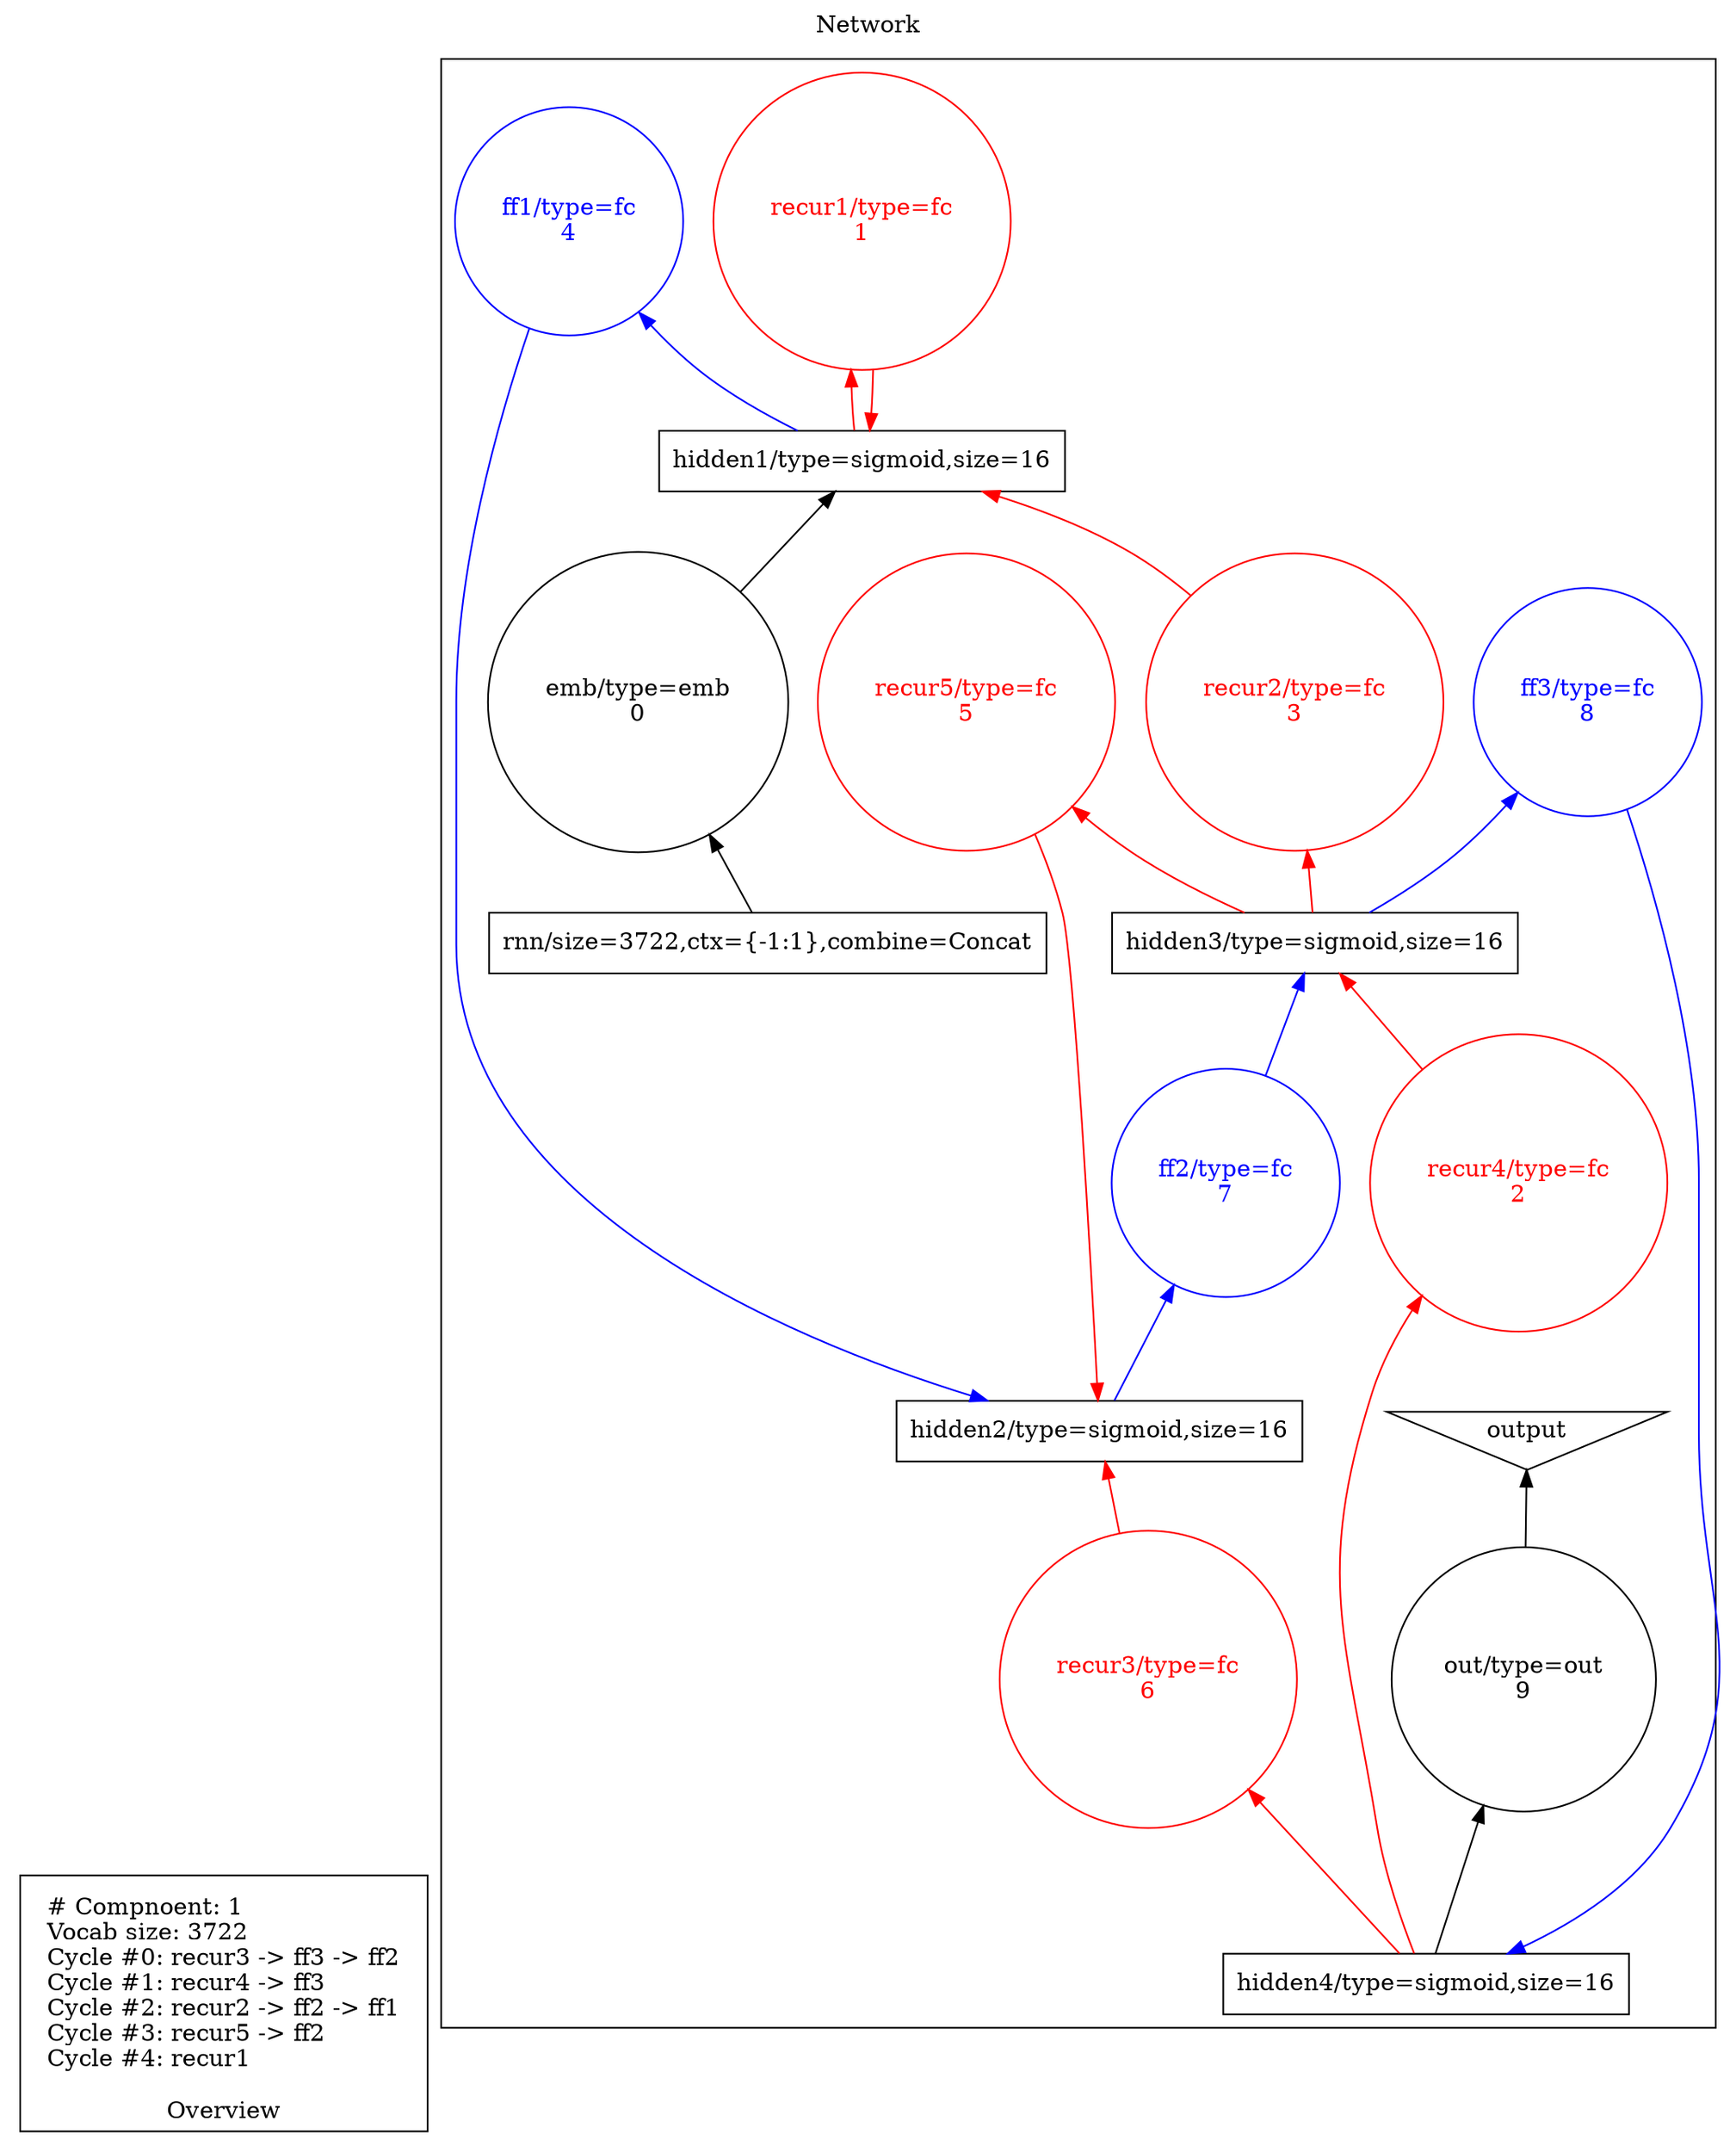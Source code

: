 digraph network {
  rankdir=BT;
  labelloc=t;
  label="Network";

  subgraph cluster_overview {
    label="Overview";
    node [shape=plaintext, style=solid];
    edge [style=invis];

    legend [label="# Compnoent: 1\lVocab size: 3722\lCycle #0: recur3 -> ff3 -> ff2\lCycle #1: recur4 -> ff3\lCycle #2: recur2 -> ff2 -> ff1\lCycle #3: recur5 -> ff2\lCycle #4: recur1\l"];
  }

  subgraph cluster_structure {
    label="";

    output [shape=triangle, orientation=180];
    node[shape=box,fixedsize=false];
    input_rnn [label="rnn/size=3722,ctx={-1:1},combine=Concat"];
    layer_rnn_hidden1 [label="hidden1/type=sigmoid,size=16"];
    layer_rnn_hidden2 [label="hidden2/type=sigmoid,size=16"];
    layer_rnn_hidden3 [label="hidden3/type=sigmoid,size=16"];
    layer_rnn_hidden4 [label="hidden4/type=sigmoid,size=16"];

    node[shape=circle];
    glue_rnn_emb [label="emb/type=emb\n0"];
    input_rnn -> glue_rnn_emb [label=""];
    glue_rnn_emb -> layer_rnn_hidden1 [label=""];

    node[color=blue,fontcolor=blue];
    edge[color=blue];
    glue_rnn_ff1 [label="ff1/type=fc\n4"];
    layer_rnn_hidden1 -> glue_rnn_ff1 [label=""];
    glue_rnn_ff1 -> layer_rnn_hidden2 [label=""];
    node[color=black,fontcolor=black];
    edge[color=black];

    node[color=blue,fontcolor=blue];
    edge[color=blue];
    glue_rnn_ff2 [label="ff2/type=fc\n7"];
    layer_rnn_hidden2 -> glue_rnn_ff2 [label=""];
    glue_rnn_ff2 -> layer_rnn_hidden3 [label=""];
    node[color=black,fontcolor=black];
    edge[color=black];

    node[color=blue,fontcolor=blue];
    edge[color=blue];
    glue_rnn_ff3 [label="ff3/type=fc\n8"];
    layer_rnn_hidden3 -> glue_rnn_ff3 [label=""];
    glue_rnn_ff3 -> layer_rnn_hidden4 [label=""];
    node[color=black,fontcolor=black];
    edge[color=black];

    node[color=red,fontcolor=red];
    edge[color=red];
    glue_rnn_recur1 [label="recur1/type=fc\n1"];
    layer_rnn_hidden1 -> glue_rnn_recur1 [label=""];
    glue_rnn_recur1 -> layer_rnn_hidden1 [label=""];
    node[color=black,fontcolor=black];
    edge[color=black];

    node[color=red,fontcolor=red];
    edge[color=red];
    glue_rnn_recur2 [label="recur2/type=fc\n3"];
    layer_rnn_hidden3 -> glue_rnn_recur2 [label=""];
    glue_rnn_recur2 -> layer_rnn_hidden1 [label=""];
    node[color=black,fontcolor=black];
    edge[color=black];

    node[color=red,fontcolor=red];
    edge[color=red];
    glue_rnn_recur3 [label="recur3/type=fc\n6"];
    layer_rnn_hidden4 -> glue_rnn_recur3 [label=""];
    glue_rnn_recur3 -> layer_rnn_hidden2 [label=""];
    node[color=black,fontcolor=black];
    edge[color=black];

    node[color=red,fontcolor=red];
    edge[color=red];
    glue_rnn_recur4 [label="recur4/type=fc\n2"];
    layer_rnn_hidden4 -> glue_rnn_recur4 [label=""];
    glue_rnn_recur4 -> layer_rnn_hidden3 [label=""];
    node[color=black,fontcolor=black];
    edge[color=black];

    node[color=red,fontcolor=red];
    edge[color=red];
    glue_rnn_recur5 [label="recur5/type=fc\n5"];
    layer_rnn_hidden3 -> glue_rnn_recur5 [label=""];
    glue_rnn_recur5 -> layer_rnn_hidden2 [label=""];
    node[color=black,fontcolor=black];
    edge[color=black];

    glue_rnn_out [label="out/type=out\n9"];
    layer_rnn_hidden4 -> glue_rnn_out [label=""];
    glue_rnn_out -> output [label=""];


    { rank=same; input_rnn; }
  }
}
